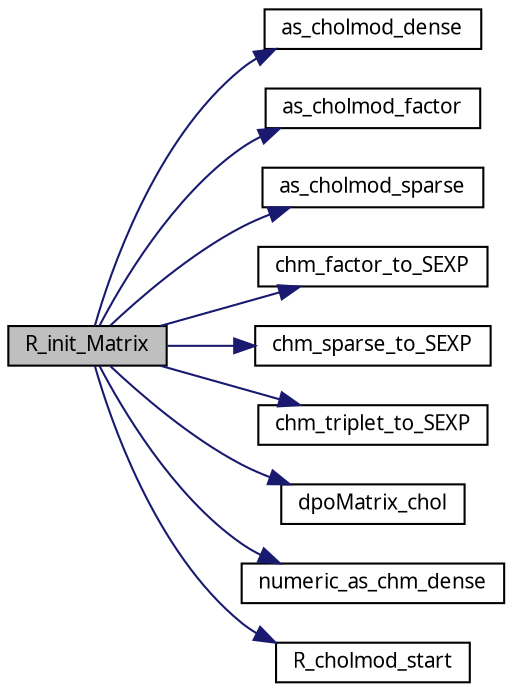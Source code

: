 digraph G
{
  edge [fontname="FreeSans.ttf",fontsize=10,labelfontname="FreeSans.ttf",labelfontsize=10];
  node [fontname="FreeSans.ttf",fontsize=10,shape=record];
  rankdir=LR;
  Node1 [label="R_init_Matrix",height=0.2,width=0.4,color="black", fillcolor="grey75", style="filled" fontcolor="black"];
  Node1 -> Node2 [color="midnightblue",fontsize=10,style="solid",fontname="FreeSans.ttf"];
  Node2 [label="as_cholmod_dense",height=0.2,width=0.4,color="black", fillcolor="white", style="filled",URL="$chm__common_8c.html#0ed4e091a525ec3cdf847755a3c4b76a",tooltip="Populate ans with the pointers from x and modify its scalar elements accordingly..."];
  Node1 -> Node3 [color="midnightblue",fontsize=10,style="solid",fontname="FreeSans.ttf"];
  Node3 [label="as_cholmod_factor",height=0.2,width=0.4,color="black", fillcolor="white", style="filled",URL="$chm__common_8c.html#2e28b03190e5ba5fcb59935cc0a1ea9e",tooltip="Populate ans with the pointers from x and modify its scalar elements accordingly..."];
  Node1 -> Node4 [color="midnightblue",fontsize=10,style="solid",fontname="FreeSans.ttf"];
  Node4 [label="as_cholmod_sparse",height=0.2,width=0.4,color="black", fillcolor="white", style="filled",URL="$chm__common_8c.html#62ef281b168f55be5aee0cd0a83b5db5",tooltip="Populate ans with the pointers from x and modify its scalar elements accordingly..."];
  Node1 -> Node5 [color="midnightblue",fontsize=10,style="solid",fontname="FreeSans.ttf"];
  Node5 [label="chm_factor_to_SEXP",height=0.2,width=0.4,color="black", fillcolor="white", style="filled",URL="$chm__common_8c.html#b819ab14a3e30e850191896d33089b94",tooltip="Copy the contents of f to an appropriate dCHMfactor object and, optionally, free..."];
  Node1 -> Node6 [color="midnightblue",fontsize=10,style="solid",fontname="FreeSans.ttf"];
  Node6 [label="chm_sparse_to_SEXP",height=0.2,width=0.4,color="black", fillcolor="white", style="filled",URL="$chm__common_8c.html#7aa1a6e564c24a55b031b5c03b3313f4",tooltip="Copy the contents of a to an appropriate CsparseMatrix object and, optionally, free..."];
  Node1 -> Node7 [color="midnightblue",fontsize=10,style="solid",fontname="FreeSans.ttf"];
  Node7 [label="chm_triplet_to_SEXP",height=0.2,width=0.4,color="black", fillcolor="white", style="filled",URL="$chm__common_8c.html#b5d31c23691cc4a3c96a7f526dc84006",tooltip="Copy the contents of a to an appropriate TsparseMatrix object and, optionally, free..."];
  Node1 -> Node8 [color="midnightblue",fontsize=10,style="solid",fontname="FreeSans.ttf"];
  Node8 [label="dpoMatrix_chol",height=0.2,width=0.4,color="black", fillcolor="white", style="filled",URL="$dpoMatrix_8c.html#a951f7c9871735266da55e7d92a6ae58"];
  Node1 -> Node9 [color="midnightblue",fontsize=10,style="solid",fontname="FreeSans.ttf"];
  Node9 [label="numeric_as_chm_dense",height=0.2,width=0.4,color="black", fillcolor="white", style="filled",URL="$chm__common_8c.html#ac8221663c2752d8a26b05dd9be28314"];
  Node1 -> Node10 [color="midnightblue",fontsize=10,style="solid",fontname="FreeSans.ttf"];
  Node10 [label="R_cholmod_start",height=0.2,width=0.4,color="black", fillcolor="white", style="filled",URL="$chm__common_8c.html#1b14bacbdeada9ba9def1db396a98215",tooltip="Initialize the CHOLMOD library and replace the print and error functions by R-specific..."];
}
